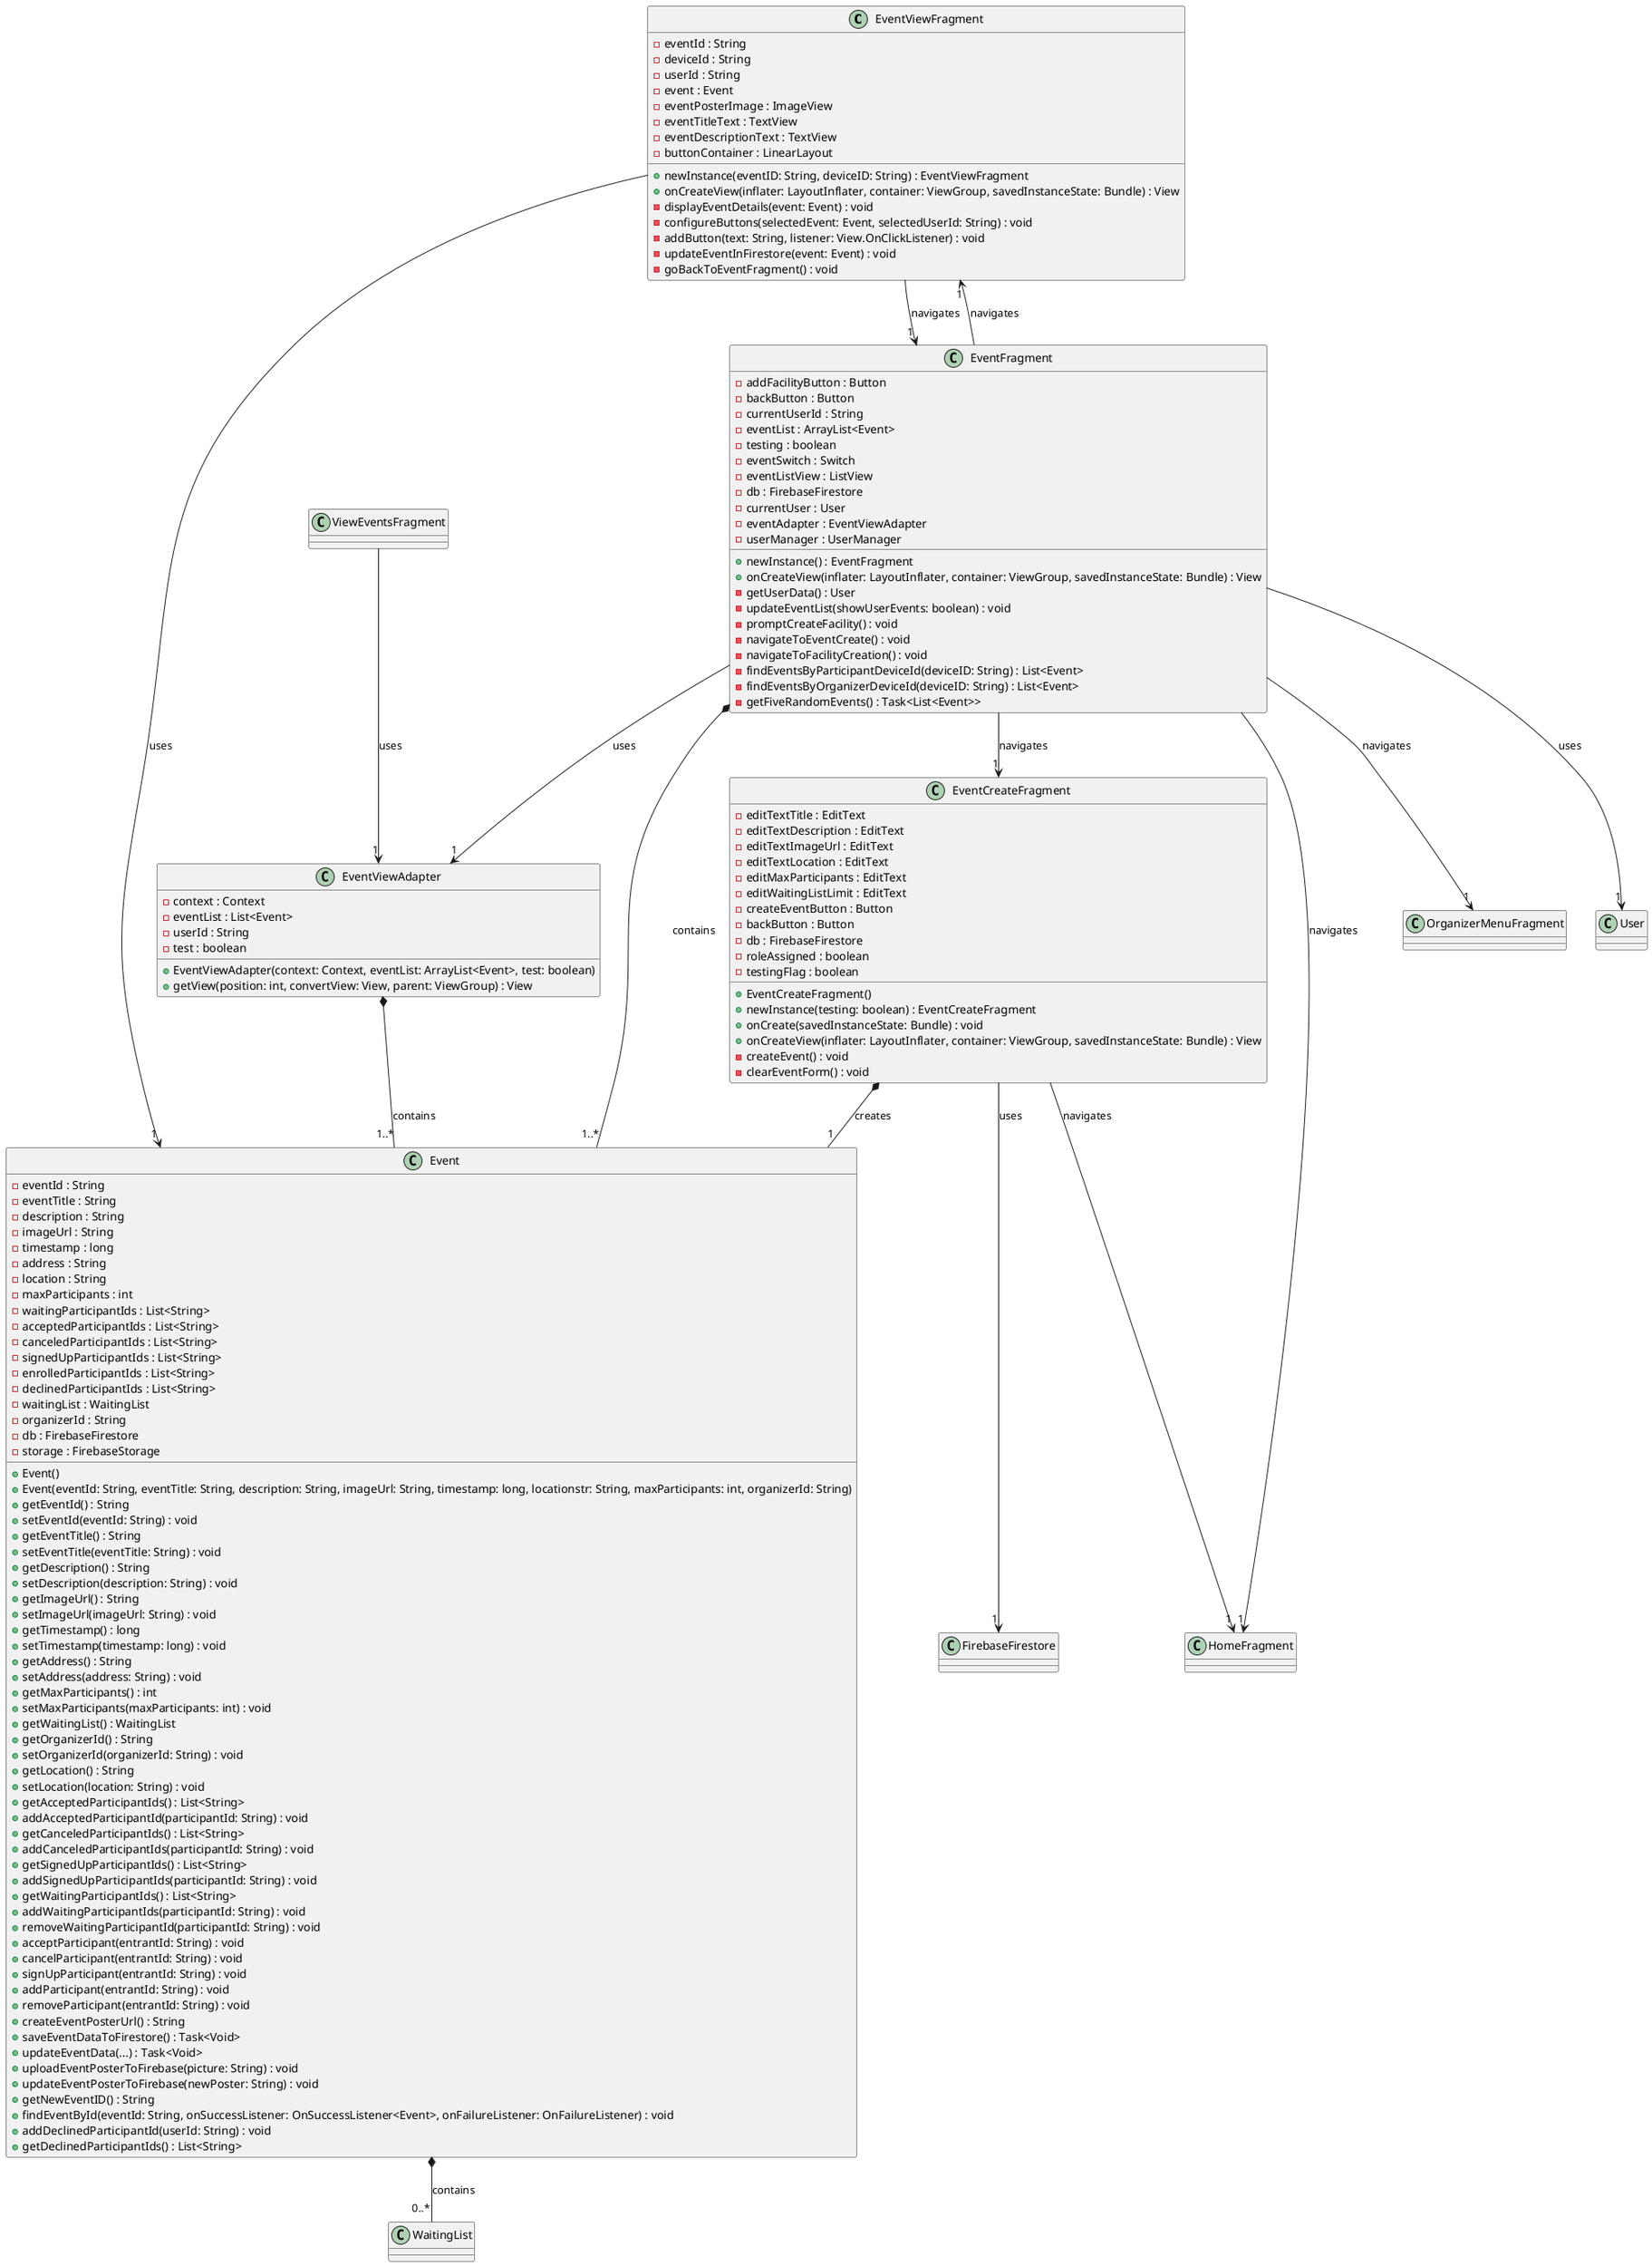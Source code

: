 @startuml
class EventViewFragment {
    - eventId : String
    - deviceId : String
    - userId : String
    - event : Event
    - eventPosterImage : ImageView
    - eventTitleText : TextView
    - eventDescriptionText : TextView
    - buttonContainer : LinearLayout
    + newInstance(eventID: String, deviceID: String) : EventViewFragment
    + onCreateView(inflater: LayoutInflater, container: ViewGroup, savedInstanceState: Bundle) : View
    - displayEventDetails(event: Event) : void
    - configureButtons(selectedEvent: Event, selectedUserId: String) : void
    - addButton(text: String, listener: View.OnClickListener) : void
    - updateEventInFirestore(event: Event) : void
    - goBackToEventFragment() : void
}

class EventViewAdapter {
    - context : Context
    - eventList : List<Event>
    - userId : String
    - test : boolean
    + EventViewAdapter(context: Context, eventList: ArrayList<Event>, test: boolean)
    + getView(position: int, convertView: View, parent: ViewGroup) : View
}

class EventFragment {
    - addFacilityButton : Button
    - backButton : Button
    - currentUserId : String
    - eventList : ArrayList<Event>
    - testing : boolean
    - eventSwitch : Switch
    - eventListView : ListView
    - db : FirebaseFirestore
    - currentUser : User
    - eventAdapter : EventViewAdapter
    - userManager : UserManager
    + newInstance() : EventFragment
    + onCreateView(inflater: LayoutInflater, container: ViewGroup, savedInstanceState: Bundle) : View
    - getUserData() : User
    - updateEventList(showUserEvents: boolean) : void
    - promptCreateFacility() : void
    - navigateToEventCreate() : void
    - navigateToFacilityCreation() : void
    - findEventsByParticipantDeviceId(deviceID: String) : List<Event>
    - findEventsByOrganizerDeviceId(deviceID: String) : List<Event>
    - getFiveRandomEvents() : Task<List<Event>>
}

class Event {
    - eventId : String
    - eventTitle : String
    - description : String
    - imageUrl : String
    - timestamp : long
    - address : String
    - location : String
    - maxParticipants : int
    - waitingParticipantIds : List<String>
    - acceptedParticipantIds : List<String>
    - canceledParticipantIds : List<String>
    - signedUpParticipantIds : List<String>
    - enrolledParticipantIds : List<String>
    - declinedParticipantIds : List<String>
    - waitingList : WaitingList
    - organizerId : String
    - db : FirebaseFirestore
    - storage : FirebaseStorage
    + Event()
    + Event(eventId: String, eventTitle: String, description: String, imageUrl: String, timestamp: long, locationstr: String, maxParticipants: int, organizerId: String)
    + getEventId() : String
    + setEventId(eventId: String) : void
    + getEventTitle() : String
    + setEventTitle(eventTitle: String) : void
    + getDescription() : String
    + setDescription(description: String) : void
    + getImageUrl() : String
    + setImageUrl(imageUrl: String) : void
    + getTimestamp() : long
    + setTimestamp(timestamp: long) : void
    + getAddress() : String
    + setAddress(address: String) : void
    + getMaxParticipants() : int
    + setMaxParticipants(maxParticipants: int) : void
    + getWaitingList() : WaitingList
    + getOrganizerId() : String
    + setOrganizerId(organizerId: String) : void
    + getLocation() : String
    + setLocation(location: String) : void
    + getAcceptedParticipantIds() : List<String>
    + addAcceptedParticipantId(participantId: String) : void
    + getCanceledParticipantIds() : List<String>
    + addCanceledParticipantIds(participantId: String) : void
    + getSignedUpParticipantIds() : List<String>
    + addSignedUpParticipantIds(participantId: String) : void
    + getWaitingParticipantIds() : List<String>
    + addWaitingParticipantIds(participantId: String) : void
    + removeWaitingParticipantId(participantId: String) : void
    + acceptParticipant(entrantId: String) : void
    + cancelParticipant(entrantId: String) : void
    + signUpParticipant(entrantId: String) : void
    + addParticipant(entrantId: String) : void
    + removeParticipant(entrantId: String) : void
    + createEventPosterUrl() : String
    + saveEventDataToFirestore() : Task<Void>
    + updateEventData(...) : Task<Void>
    + uploadEventPosterToFirebase(picture: String) : void
    + updateEventPosterToFirebase(newPoster: String) : void
    + getNewEventID() : String
    + findEventById(eventId: String, onSuccessListener: OnSuccessListener<Event>, onFailureListener: OnFailureListener) : void
    + addDeclinedParticipantId(userId: String) : void
    + getDeclinedParticipantIds() : List<String>
}

class EventCreateFragment {
    - editTextTitle : EditText
    - editTextDescription : EditText
    - editTextImageUrl : EditText
    - editTextLocation : EditText
    - editMaxParticipants : EditText
    - editWaitingListLimit : EditText
    - createEventButton : Button
    - backButton : Button
    - db : FirebaseFirestore
    - roleAssigned : boolean
    - testingFlag : boolean
    + EventCreateFragment()
    + newInstance(testing: boolean) : EventCreateFragment
    + onCreate(savedInstanceState: Bundle) : void
    + onCreateView(inflater: LayoutInflater, container: ViewGroup, savedInstanceState: Bundle) : View
    - createEvent() : void
    - clearEventForm() : void
}

EventCreateFragment *-- "1" Event : creates
EventCreateFragment --> "1" FirebaseFirestore : uses
EventCreateFragment --> "1" HomeFragment : navigates
Event *-- "0..*" WaitingList : contains
EventFragment --> "1" EventCreateFragment : navigates
EventFragment --> "1" EventViewFragment : navigates
EventFragment --> "1" OrganizerMenuFragment : navigates
EventFragment --> "1" HomeFragment : navigates
EventFragment *-- "1..*" Event : contains
EventFragment --> "1" User : uses
EventFragment --> "1" EventViewAdapter : uses
ViewEventsFragment --> "1" EventViewAdapter : uses
EventViewAdapter *-- "1..*" Event : contains
EventViewFragment --> "1" Event : uses
EventViewFragment --> "1" EventFragment : navigates
@enduml
